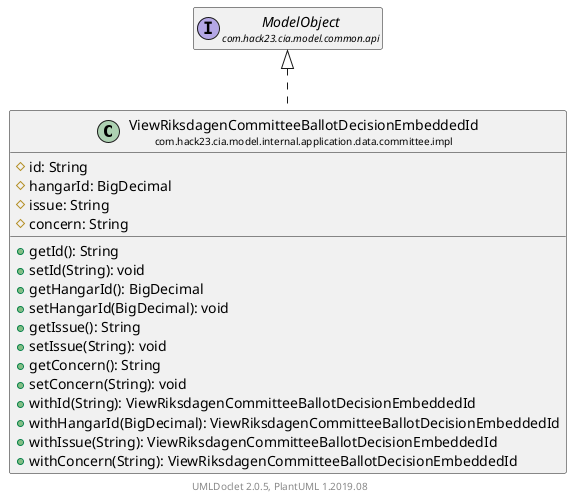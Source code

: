 @startuml
    set namespaceSeparator none
    hide empty fields
    hide empty methods

    class "<size:14>ViewRiksdagenCommitteeBallotDecisionEmbeddedId\n<size:10>com.hack23.cia.model.internal.application.data.committee.impl" as com.hack23.cia.model.internal.application.data.committee.impl.ViewRiksdagenCommitteeBallotDecisionEmbeddedId [[ViewRiksdagenCommitteeBallotDecisionEmbeddedId.html]] {
        #id: String
        #hangarId: BigDecimal
        #issue: String
        #concern: String
        +getId(): String
        +setId(String): void
        +getHangarId(): BigDecimal
        +setHangarId(BigDecimal): void
        +getIssue(): String
        +setIssue(String): void
        +getConcern(): String
        +setConcern(String): void
        +withId(String): ViewRiksdagenCommitteeBallotDecisionEmbeddedId
        +withHangarId(BigDecimal): ViewRiksdagenCommitteeBallotDecisionEmbeddedId
        +withIssue(String): ViewRiksdagenCommitteeBallotDecisionEmbeddedId
        +withConcern(String): ViewRiksdagenCommitteeBallotDecisionEmbeddedId
    }

    interface "<size:14>ModelObject\n<size:10>com.hack23.cia.model.common.api" as com.hack23.cia.model.common.api.ModelObject

    com.hack23.cia.model.common.api.ModelObject <|.. com.hack23.cia.model.internal.application.data.committee.impl.ViewRiksdagenCommitteeBallotDecisionEmbeddedId

    center footer UMLDoclet 2.0.5, PlantUML 1.2019.08
@enduml
